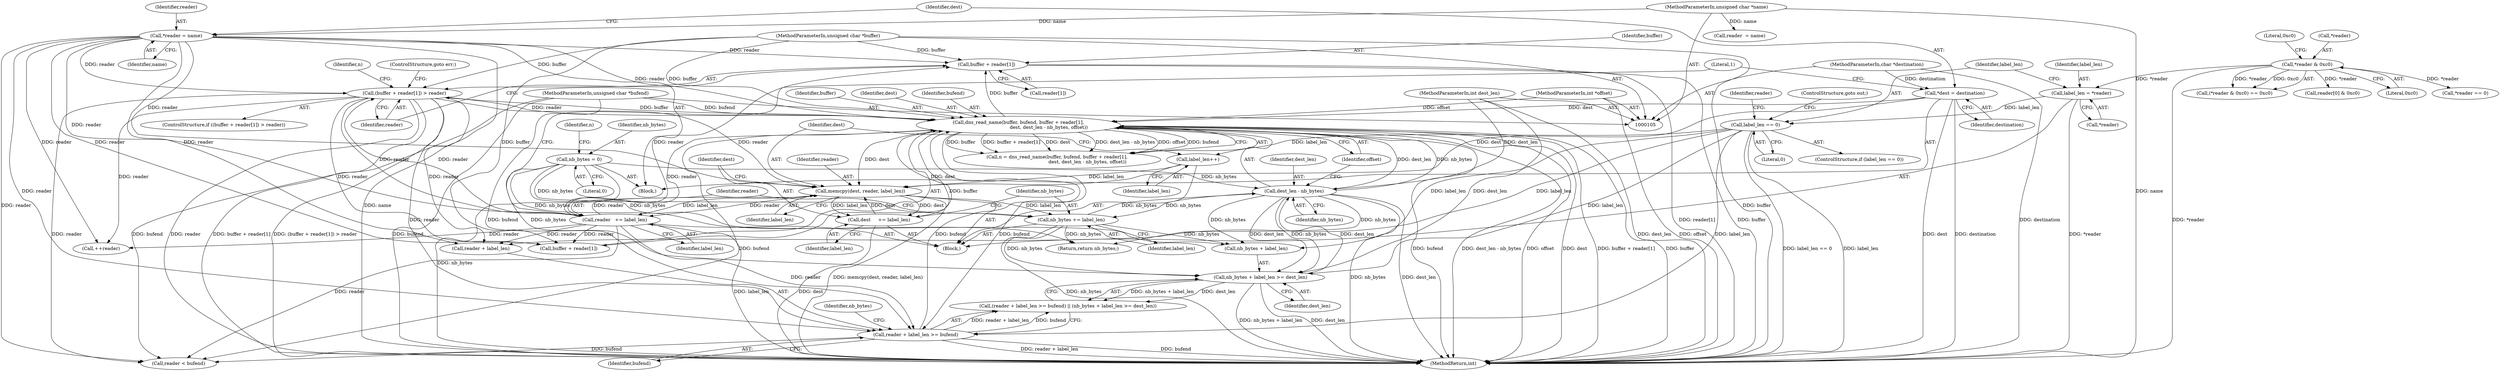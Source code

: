 digraph "1_haproxy_58df5aea0a0c926b2238f65908f5e9f83d1cca25@API" {
"1000143" [label="(Call,buffer + reader[1])"];
"1000152" [label="(Call,dns_read_name(buffer, bufend, buffer + reader[1],\n                                         dest, dest_len - nb_bytes, offset))"];
"1000106" [label="(MethodParameterIn,unsigned char *buffer)"];
"1000198" [label="(Call,dest     += label_len)"];
"1000194" [label="(Call,memcpy(dest, reader, label_len))"];
"1000127" [label="(Call,*dest = destination)"];
"1000109" [label="(MethodParameterIn,char *destination)"];
"1000142" [label="(Call,(buffer + reader[1]) > reader)"];
"1000204" [label="(Call,reader   += label_len)"];
"1000123" [label="(Call,*reader = name)"];
"1000108" [label="(MethodParameterIn,unsigned char *name)"];
"1000192" [label="(Call,label_len++)"];
"1000175" [label="(Call,label_len == 0)"];
"1000170" [label="(Call,label_len = *reader)"];
"1000135" [label="(Call,*reader & 0xc0)"];
"1000161" [label="(Call,dest_len - nb_bytes)"];
"1000186" [label="(Call,nb_bytes + label_len >= dest_len)"];
"1000114" [label="(Call,nb_bytes = 0)"];
"1000201" [label="(Call,nb_bytes += label_len)"];
"1000110" [label="(MethodParameterIn,int dest_len)"];
"1000111" [label="(MethodParameterIn,int *offset)"];
"1000181" [label="(Call,reader + label_len >= bufend)"];
"1000107" [label="(MethodParameterIn,unsigned char *bufend)"];
"1000185" [label="(Identifier,bufend)"];
"1000160" [label="(Identifier,dest)"];
"1000135" [label="(Call,*reader & 0xc0)"];
"1000162" [label="(Identifier,dest_len)"];
"1000119" [label="(Identifier,n)"];
"1000198" [label="(Call,dest     += label_len)"];
"1000138" [label="(Literal,0xc0)"];
"1000150" [label="(Call,n = dns_read_name(buffer, bufend, buffer + reader[1],\n                                         dest, dest_len - nb_bytes, offset))"];
"1000197" [label="(Identifier,label_len)"];
"1000129" [label="(Identifier,destination)"];
"1000128" [label="(Identifier,dest)"];
"1000163" [label="(Identifier,nb_bytes)"];
"1000116" [label="(Literal,0)"];
"1000111" [label="(MethodParameterIn,int *offset)"];
"1000187" [label="(Call,nb_bytes + label_len)"];
"1000161" [label="(Call,dest_len - nb_bytes)"];
"1000115" [label="(Identifier,nb_bytes)"];
"1000142" [label="(Call,(buffer + reader[1]) > reader)"];
"1000257" [label="(MethodReturn,int)"];
"1000127" [label="(Call,*dest = destination)"];
"1000132" [label="(Block,)"];
"1000155" [label="(Call,buffer + reader[1])"];
"1000201" [label="(Call,nb_bytes += label_len)"];
"1000250" [label="(Call,++reader)"];
"1000175" [label="(Call,label_len == 0)"];
"1000194" [label="(Call,memcpy(dest, reader, label_len))"];
"1000199" [label="(Identifier,dest)"];
"1000108" [label="(MethodParameterIn,unsigned char *name)"];
"1000177" [label="(Literal,0)"];
"1000204" [label="(Call,reader   += label_len)"];
"1000176" [label="(Identifier,label_len)"];
"1000148" [label="(Identifier,reader)"];
"1000216" [label="(Call,reader < bufend)"];
"1000109" [label="(MethodParameterIn,char *destination)"];
"1000107" [label="(MethodParameterIn,unsigned char *bufend)"];
"1000192" [label="(Call,label_len++)"];
"1000125" [label="(Identifier,name)"];
"1000170" [label="(Call,label_len = *reader)"];
"1000136" [label="(Call,*reader)"];
"1000236" [label="(Call,*reader == 0)"];
"1000203" [label="(Identifier,label_len)"];
"1000143" [label="(Call,buffer + reader[1])"];
"1000188" [label="(Identifier,nb_bytes)"];
"1000181" [label="(Call,reader + label_len >= bufend)"];
"1000154" [label="(Identifier,bufend)"];
"1000200" [label="(Identifier,label_len)"];
"1000205" [label="(Identifier,reader)"];
"1000196" [label="(Identifier,reader)"];
"1000206" [label="(Identifier,label_len)"];
"1000131" [label="(Literal,1)"];
"1000134" [label="(Call,(*reader & 0xc0) == 0xc0)"];
"1000174" [label="(ControlStructure,if (label_len == 0))"];
"1000149" [label="(ControlStructure,goto err;)"];
"1000110" [label="(MethodParameterIn,int dest_len)"];
"1000164" [label="(Identifier,offset)"];
"1000178" [label="(ControlStructure,goto out;)"];
"1000195" [label="(Identifier,dest)"];
"1000182" [label="(Call,reader + label_len)"];
"1000141" [label="(ControlStructure,if ((buffer + reader[1]) > reader))"];
"1000172" [label="(Call,*reader)"];
"1000222" [label="(Call,reader[0] & 0xc0)"];
"1000190" [label="(Identifier,dest_len)"];
"1000112" [label="(Block,)"];
"1000208" [label="(Call,reader  = name)"];
"1000186" [label="(Call,nb_bytes + label_len >= dest_len)"];
"1000114" [label="(Call,nb_bytes = 0)"];
"1000153" [label="(Identifier,buffer)"];
"1000151" [label="(Identifier,n)"];
"1000145" [label="(Call,reader[1])"];
"1000180" [label="(Call,(reader + label_len >= bufend) || (nb_bytes + label_len >= dest_len))"];
"1000183" [label="(Identifier,reader)"];
"1000193" [label="(Identifier,label_len)"];
"1000152" [label="(Call,dns_read_name(buffer, bufend, buffer + reader[1],\n                                         dest, dest_len - nb_bytes, offset))"];
"1000139" [label="(Literal,0xc0)"];
"1000252" [label="(Return,return nb_bytes;)"];
"1000106" [label="(MethodParameterIn,unsigned char *buffer)"];
"1000144" [label="(Identifier,buffer)"];
"1000171" [label="(Identifier,label_len)"];
"1000123" [label="(Call,*reader = name)"];
"1000124" [label="(Identifier,reader)"];
"1000202" [label="(Identifier,nb_bytes)"];
"1000143" -> "1000142"  [label="AST: "];
"1000143" -> "1000145"  [label="CFG: "];
"1000144" -> "1000143"  [label="AST: "];
"1000145" -> "1000143"  [label="AST: "];
"1000148" -> "1000143"  [label="CFG: "];
"1000143" -> "1000257"  [label="DDG: buffer"];
"1000143" -> "1000257"  [label="DDG: reader[1]"];
"1000152" -> "1000143"  [label="DDG: buffer"];
"1000106" -> "1000143"  [label="DDG: buffer"];
"1000204" -> "1000143"  [label="DDG: reader"];
"1000123" -> "1000143"  [label="DDG: reader"];
"1000152" -> "1000150"  [label="AST: "];
"1000152" -> "1000164"  [label="CFG: "];
"1000153" -> "1000152"  [label="AST: "];
"1000154" -> "1000152"  [label="AST: "];
"1000155" -> "1000152"  [label="AST: "];
"1000160" -> "1000152"  [label="AST: "];
"1000161" -> "1000152"  [label="AST: "];
"1000164" -> "1000152"  [label="AST: "];
"1000150" -> "1000152"  [label="CFG: "];
"1000152" -> "1000257"  [label="DDG: offset"];
"1000152" -> "1000257"  [label="DDG: dest"];
"1000152" -> "1000257"  [label="DDG: buffer + reader[1]"];
"1000152" -> "1000257"  [label="DDG: buffer"];
"1000152" -> "1000257"  [label="DDG: bufend"];
"1000152" -> "1000257"  [label="DDG: dest_len - nb_bytes"];
"1000152" -> "1000142"  [label="DDG: buffer"];
"1000152" -> "1000150"  [label="DDG: buffer"];
"1000152" -> "1000150"  [label="DDG: buffer + reader[1]"];
"1000152" -> "1000150"  [label="DDG: dest"];
"1000152" -> "1000150"  [label="DDG: dest_len - nb_bytes"];
"1000152" -> "1000150"  [label="DDG: offset"];
"1000152" -> "1000150"  [label="DDG: bufend"];
"1000106" -> "1000152"  [label="DDG: buffer"];
"1000198" -> "1000152"  [label="DDG: dest"];
"1000127" -> "1000152"  [label="DDG: dest"];
"1000161" -> "1000152"  [label="DDG: dest_len"];
"1000161" -> "1000152"  [label="DDG: nb_bytes"];
"1000111" -> "1000152"  [label="DDG: offset"];
"1000181" -> "1000152"  [label="DDG: bufend"];
"1000107" -> "1000152"  [label="DDG: bufend"];
"1000142" -> "1000152"  [label="DDG: reader"];
"1000204" -> "1000152"  [label="DDG: reader"];
"1000123" -> "1000152"  [label="DDG: reader"];
"1000152" -> "1000155"  [label="DDG: buffer"];
"1000152" -> "1000181"  [label="DDG: bufend"];
"1000152" -> "1000194"  [label="DDG: dest"];
"1000152" -> "1000216"  [label="DDG: bufend"];
"1000106" -> "1000105"  [label="AST: "];
"1000106" -> "1000257"  [label="DDG: buffer"];
"1000106" -> "1000142"  [label="DDG: buffer"];
"1000106" -> "1000155"  [label="DDG: buffer"];
"1000198" -> "1000132"  [label="AST: "];
"1000198" -> "1000200"  [label="CFG: "];
"1000199" -> "1000198"  [label="AST: "];
"1000200" -> "1000198"  [label="AST: "];
"1000202" -> "1000198"  [label="CFG: "];
"1000198" -> "1000257"  [label="DDG: dest"];
"1000198" -> "1000194"  [label="DDG: dest"];
"1000194" -> "1000198"  [label="DDG: label_len"];
"1000194" -> "1000198"  [label="DDG: dest"];
"1000194" -> "1000132"  [label="AST: "];
"1000194" -> "1000197"  [label="CFG: "];
"1000195" -> "1000194"  [label="AST: "];
"1000196" -> "1000194"  [label="AST: "];
"1000197" -> "1000194"  [label="AST: "];
"1000199" -> "1000194"  [label="CFG: "];
"1000194" -> "1000257"  [label="DDG: memcpy(dest, reader, label_len)"];
"1000127" -> "1000194"  [label="DDG: dest"];
"1000142" -> "1000194"  [label="DDG: reader"];
"1000204" -> "1000194"  [label="DDG: reader"];
"1000123" -> "1000194"  [label="DDG: reader"];
"1000192" -> "1000194"  [label="DDG: label_len"];
"1000194" -> "1000201"  [label="DDG: label_len"];
"1000194" -> "1000204"  [label="DDG: label_len"];
"1000194" -> "1000204"  [label="DDG: reader"];
"1000127" -> "1000112"  [label="AST: "];
"1000127" -> "1000129"  [label="CFG: "];
"1000128" -> "1000127"  [label="AST: "];
"1000129" -> "1000127"  [label="AST: "];
"1000131" -> "1000127"  [label="CFG: "];
"1000127" -> "1000257"  [label="DDG: destination"];
"1000127" -> "1000257"  [label="DDG: dest"];
"1000109" -> "1000127"  [label="DDG: destination"];
"1000109" -> "1000105"  [label="AST: "];
"1000109" -> "1000257"  [label="DDG: destination"];
"1000142" -> "1000141"  [label="AST: "];
"1000142" -> "1000148"  [label="CFG: "];
"1000148" -> "1000142"  [label="AST: "];
"1000149" -> "1000142"  [label="CFG: "];
"1000151" -> "1000142"  [label="CFG: "];
"1000142" -> "1000257"  [label="DDG: (buffer + reader[1]) > reader"];
"1000142" -> "1000257"  [label="DDG: reader"];
"1000142" -> "1000257"  [label="DDG: buffer + reader[1]"];
"1000204" -> "1000142"  [label="DDG: reader"];
"1000123" -> "1000142"  [label="DDG: reader"];
"1000142" -> "1000155"  [label="DDG: reader"];
"1000142" -> "1000181"  [label="DDG: reader"];
"1000142" -> "1000182"  [label="DDG: reader"];
"1000142" -> "1000204"  [label="DDG: reader"];
"1000142" -> "1000216"  [label="DDG: reader"];
"1000142" -> "1000250"  [label="DDG: reader"];
"1000204" -> "1000132"  [label="AST: "];
"1000204" -> "1000206"  [label="CFG: "];
"1000205" -> "1000204"  [label="AST: "];
"1000206" -> "1000204"  [label="AST: "];
"1000131" -> "1000204"  [label="CFG: "];
"1000204" -> "1000257"  [label="DDG: label_len"];
"1000204" -> "1000155"  [label="DDG: reader"];
"1000204" -> "1000181"  [label="DDG: reader"];
"1000204" -> "1000182"  [label="DDG: reader"];
"1000123" -> "1000204"  [label="DDG: reader"];
"1000204" -> "1000216"  [label="DDG: reader"];
"1000204" -> "1000250"  [label="DDG: reader"];
"1000123" -> "1000112"  [label="AST: "];
"1000123" -> "1000125"  [label="CFG: "];
"1000124" -> "1000123"  [label="AST: "];
"1000125" -> "1000123"  [label="AST: "];
"1000128" -> "1000123"  [label="CFG: "];
"1000123" -> "1000257"  [label="DDG: name"];
"1000108" -> "1000123"  [label="DDG: name"];
"1000123" -> "1000155"  [label="DDG: reader"];
"1000123" -> "1000181"  [label="DDG: reader"];
"1000123" -> "1000182"  [label="DDG: reader"];
"1000123" -> "1000216"  [label="DDG: reader"];
"1000123" -> "1000250"  [label="DDG: reader"];
"1000108" -> "1000105"  [label="AST: "];
"1000108" -> "1000257"  [label="DDG: name"];
"1000108" -> "1000208"  [label="DDG: name"];
"1000192" -> "1000132"  [label="AST: "];
"1000192" -> "1000193"  [label="CFG: "];
"1000193" -> "1000192"  [label="AST: "];
"1000195" -> "1000192"  [label="CFG: "];
"1000175" -> "1000192"  [label="DDG: label_len"];
"1000175" -> "1000174"  [label="AST: "];
"1000175" -> "1000177"  [label="CFG: "];
"1000176" -> "1000175"  [label="AST: "];
"1000177" -> "1000175"  [label="AST: "];
"1000178" -> "1000175"  [label="CFG: "];
"1000183" -> "1000175"  [label="CFG: "];
"1000175" -> "1000257"  [label="DDG: label_len"];
"1000175" -> "1000257"  [label="DDG: label_len == 0"];
"1000170" -> "1000175"  [label="DDG: label_len"];
"1000175" -> "1000181"  [label="DDG: label_len"];
"1000175" -> "1000182"  [label="DDG: label_len"];
"1000175" -> "1000186"  [label="DDG: label_len"];
"1000175" -> "1000187"  [label="DDG: label_len"];
"1000170" -> "1000132"  [label="AST: "];
"1000170" -> "1000172"  [label="CFG: "];
"1000171" -> "1000170"  [label="AST: "];
"1000172" -> "1000170"  [label="AST: "];
"1000176" -> "1000170"  [label="CFG: "];
"1000170" -> "1000257"  [label="DDG: *reader"];
"1000135" -> "1000170"  [label="DDG: *reader"];
"1000135" -> "1000134"  [label="AST: "];
"1000135" -> "1000138"  [label="CFG: "];
"1000136" -> "1000135"  [label="AST: "];
"1000138" -> "1000135"  [label="AST: "];
"1000139" -> "1000135"  [label="CFG: "];
"1000135" -> "1000257"  [label="DDG: *reader"];
"1000135" -> "1000134"  [label="DDG: *reader"];
"1000135" -> "1000134"  [label="DDG: 0xc0"];
"1000135" -> "1000222"  [label="DDG: *reader"];
"1000135" -> "1000236"  [label="DDG: *reader"];
"1000161" -> "1000163"  [label="CFG: "];
"1000162" -> "1000161"  [label="AST: "];
"1000163" -> "1000161"  [label="AST: "];
"1000164" -> "1000161"  [label="CFG: "];
"1000161" -> "1000257"  [label="DDG: nb_bytes"];
"1000161" -> "1000257"  [label="DDG: dest_len"];
"1000186" -> "1000161"  [label="DDG: dest_len"];
"1000110" -> "1000161"  [label="DDG: dest_len"];
"1000114" -> "1000161"  [label="DDG: nb_bytes"];
"1000201" -> "1000161"  [label="DDG: nb_bytes"];
"1000161" -> "1000186"  [label="DDG: nb_bytes"];
"1000161" -> "1000186"  [label="DDG: dest_len"];
"1000161" -> "1000187"  [label="DDG: nb_bytes"];
"1000161" -> "1000201"  [label="DDG: nb_bytes"];
"1000161" -> "1000252"  [label="DDG: nb_bytes"];
"1000186" -> "1000180"  [label="AST: "];
"1000186" -> "1000190"  [label="CFG: "];
"1000187" -> "1000186"  [label="AST: "];
"1000190" -> "1000186"  [label="AST: "];
"1000180" -> "1000186"  [label="CFG: "];
"1000186" -> "1000257"  [label="DDG: dest_len"];
"1000186" -> "1000257"  [label="DDG: nb_bytes + label_len"];
"1000186" -> "1000180"  [label="DDG: nb_bytes + label_len"];
"1000186" -> "1000180"  [label="DDG: dest_len"];
"1000114" -> "1000186"  [label="DDG: nb_bytes"];
"1000201" -> "1000186"  [label="DDG: nb_bytes"];
"1000110" -> "1000186"  [label="DDG: dest_len"];
"1000114" -> "1000112"  [label="AST: "];
"1000114" -> "1000116"  [label="CFG: "];
"1000115" -> "1000114"  [label="AST: "];
"1000116" -> "1000114"  [label="AST: "];
"1000119" -> "1000114"  [label="CFG: "];
"1000114" -> "1000257"  [label="DDG: nb_bytes"];
"1000114" -> "1000187"  [label="DDG: nb_bytes"];
"1000114" -> "1000201"  [label="DDG: nb_bytes"];
"1000114" -> "1000252"  [label="DDG: nb_bytes"];
"1000201" -> "1000132"  [label="AST: "];
"1000201" -> "1000203"  [label="CFG: "];
"1000202" -> "1000201"  [label="AST: "];
"1000203" -> "1000201"  [label="AST: "];
"1000205" -> "1000201"  [label="CFG: "];
"1000201" -> "1000257"  [label="DDG: nb_bytes"];
"1000201" -> "1000187"  [label="DDG: nb_bytes"];
"1000201" -> "1000252"  [label="DDG: nb_bytes"];
"1000110" -> "1000105"  [label="AST: "];
"1000110" -> "1000257"  [label="DDG: dest_len"];
"1000111" -> "1000105"  [label="AST: "];
"1000111" -> "1000257"  [label="DDG: offset"];
"1000181" -> "1000180"  [label="AST: "];
"1000181" -> "1000185"  [label="CFG: "];
"1000182" -> "1000181"  [label="AST: "];
"1000185" -> "1000181"  [label="AST: "];
"1000188" -> "1000181"  [label="CFG: "];
"1000180" -> "1000181"  [label="CFG: "];
"1000181" -> "1000257"  [label="DDG: bufend"];
"1000181" -> "1000257"  [label="DDG: reader + label_len"];
"1000181" -> "1000180"  [label="DDG: reader + label_len"];
"1000181" -> "1000180"  [label="DDG: bufend"];
"1000107" -> "1000181"  [label="DDG: bufend"];
"1000181" -> "1000216"  [label="DDG: bufend"];
"1000107" -> "1000105"  [label="AST: "];
"1000107" -> "1000257"  [label="DDG: bufend"];
"1000107" -> "1000216"  [label="DDG: bufend"];
}
